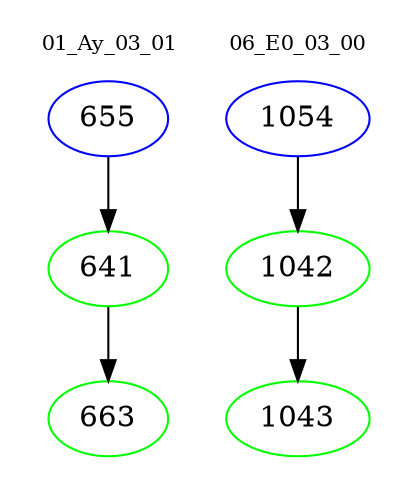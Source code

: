 digraph{
subgraph cluster_0 {
color = white
label = "01_Ay_03_01";
fontsize=10;
T0_655 [label="655", color="blue"]
T0_655 -> T0_641 [color="black"]
T0_641 [label="641", color="green"]
T0_641 -> T0_663 [color="black"]
T0_663 [label="663", color="green"]
}
subgraph cluster_1 {
color = white
label = "06_E0_03_00";
fontsize=10;
T1_1054 [label="1054", color="blue"]
T1_1054 -> T1_1042 [color="black"]
T1_1042 [label="1042", color="green"]
T1_1042 -> T1_1043 [color="black"]
T1_1043 [label="1043", color="green"]
}
}

